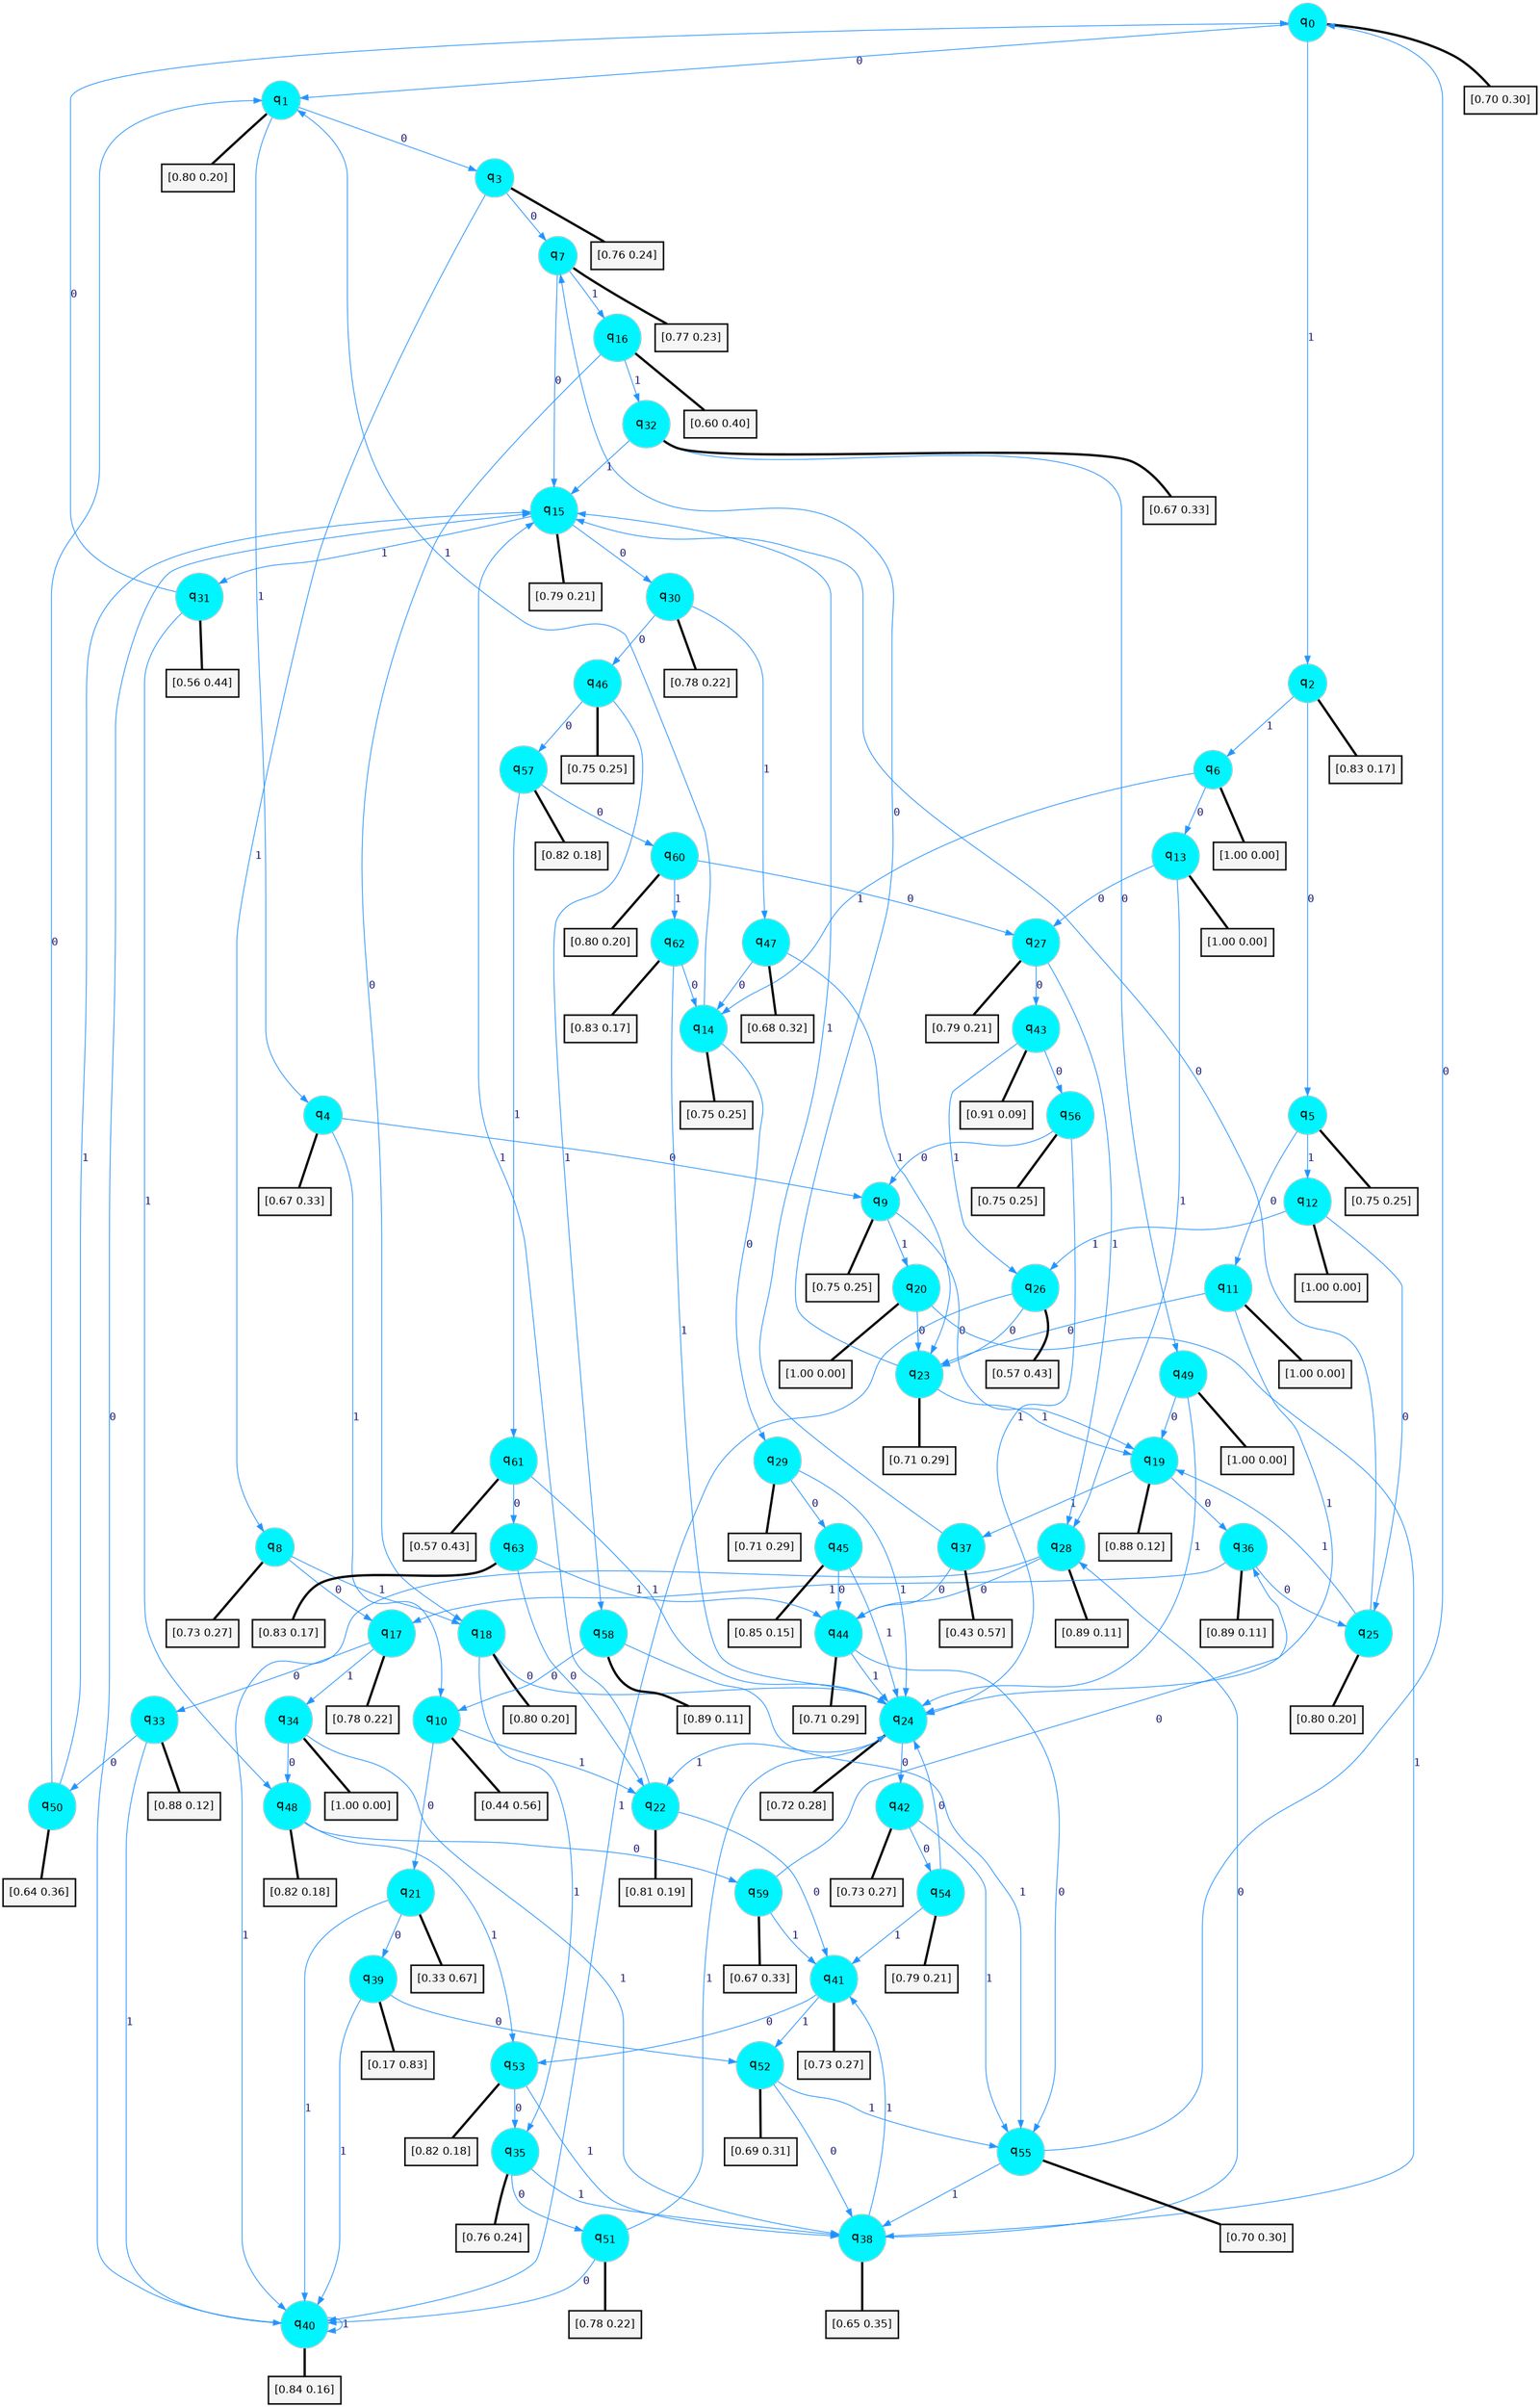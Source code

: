 digraph G {
graph [
bgcolor=transparent, dpi=300, rankdir=TD, size="40,25"];
node [
color=gray, fillcolor=turquoise1, fontcolor=black, fontname=Helvetica, fontsize=16, fontweight=bold, shape=circle, style=filled];
edge [
arrowsize=1, color=dodgerblue1, fontcolor=midnightblue, fontname=courier, fontweight=bold, penwidth=1, style=solid, weight=20];
0[label=<q<SUB>0</SUB>>];
1[label=<q<SUB>1</SUB>>];
2[label=<q<SUB>2</SUB>>];
3[label=<q<SUB>3</SUB>>];
4[label=<q<SUB>4</SUB>>];
5[label=<q<SUB>5</SUB>>];
6[label=<q<SUB>6</SUB>>];
7[label=<q<SUB>7</SUB>>];
8[label=<q<SUB>8</SUB>>];
9[label=<q<SUB>9</SUB>>];
10[label=<q<SUB>10</SUB>>];
11[label=<q<SUB>11</SUB>>];
12[label=<q<SUB>12</SUB>>];
13[label=<q<SUB>13</SUB>>];
14[label=<q<SUB>14</SUB>>];
15[label=<q<SUB>15</SUB>>];
16[label=<q<SUB>16</SUB>>];
17[label=<q<SUB>17</SUB>>];
18[label=<q<SUB>18</SUB>>];
19[label=<q<SUB>19</SUB>>];
20[label=<q<SUB>20</SUB>>];
21[label=<q<SUB>21</SUB>>];
22[label=<q<SUB>22</SUB>>];
23[label=<q<SUB>23</SUB>>];
24[label=<q<SUB>24</SUB>>];
25[label=<q<SUB>25</SUB>>];
26[label=<q<SUB>26</SUB>>];
27[label=<q<SUB>27</SUB>>];
28[label=<q<SUB>28</SUB>>];
29[label=<q<SUB>29</SUB>>];
30[label=<q<SUB>30</SUB>>];
31[label=<q<SUB>31</SUB>>];
32[label=<q<SUB>32</SUB>>];
33[label=<q<SUB>33</SUB>>];
34[label=<q<SUB>34</SUB>>];
35[label=<q<SUB>35</SUB>>];
36[label=<q<SUB>36</SUB>>];
37[label=<q<SUB>37</SUB>>];
38[label=<q<SUB>38</SUB>>];
39[label=<q<SUB>39</SUB>>];
40[label=<q<SUB>40</SUB>>];
41[label=<q<SUB>41</SUB>>];
42[label=<q<SUB>42</SUB>>];
43[label=<q<SUB>43</SUB>>];
44[label=<q<SUB>44</SUB>>];
45[label=<q<SUB>45</SUB>>];
46[label=<q<SUB>46</SUB>>];
47[label=<q<SUB>47</SUB>>];
48[label=<q<SUB>48</SUB>>];
49[label=<q<SUB>49</SUB>>];
50[label=<q<SUB>50</SUB>>];
51[label=<q<SUB>51</SUB>>];
52[label=<q<SUB>52</SUB>>];
53[label=<q<SUB>53</SUB>>];
54[label=<q<SUB>54</SUB>>];
55[label=<q<SUB>55</SUB>>];
56[label=<q<SUB>56</SUB>>];
57[label=<q<SUB>57</SUB>>];
58[label=<q<SUB>58</SUB>>];
59[label=<q<SUB>59</SUB>>];
60[label=<q<SUB>60</SUB>>];
61[label=<q<SUB>61</SUB>>];
62[label=<q<SUB>62</SUB>>];
63[label=<q<SUB>63</SUB>>];
64[label="[0.70 0.30]", shape=box,fontcolor=black, fontname=Helvetica, fontsize=14, penwidth=2, fillcolor=whitesmoke,color=black];
65[label="[0.80 0.20]", shape=box,fontcolor=black, fontname=Helvetica, fontsize=14, penwidth=2, fillcolor=whitesmoke,color=black];
66[label="[0.83 0.17]", shape=box,fontcolor=black, fontname=Helvetica, fontsize=14, penwidth=2, fillcolor=whitesmoke,color=black];
67[label="[0.76 0.24]", shape=box,fontcolor=black, fontname=Helvetica, fontsize=14, penwidth=2, fillcolor=whitesmoke,color=black];
68[label="[0.67 0.33]", shape=box,fontcolor=black, fontname=Helvetica, fontsize=14, penwidth=2, fillcolor=whitesmoke,color=black];
69[label="[0.75 0.25]", shape=box,fontcolor=black, fontname=Helvetica, fontsize=14, penwidth=2, fillcolor=whitesmoke,color=black];
70[label="[1.00 0.00]", shape=box,fontcolor=black, fontname=Helvetica, fontsize=14, penwidth=2, fillcolor=whitesmoke,color=black];
71[label="[0.77 0.23]", shape=box,fontcolor=black, fontname=Helvetica, fontsize=14, penwidth=2, fillcolor=whitesmoke,color=black];
72[label="[0.73 0.27]", shape=box,fontcolor=black, fontname=Helvetica, fontsize=14, penwidth=2, fillcolor=whitesmoke,color=black];
73[label="[0.75 0.25]", shape=box,fontcolor=black, fontname=Helvetica, fontsize=14, penwidth=2, fillcolor=whitesmoke,color=black];
74[label="[0.44 0.56]", shape=box,fontcolor=black, fontname=Helvetica, fontsize=14, penwidth=2, fillcolor=whitesmoke,color=black];
75[label="[1.00 0.00]", shape=box,fontcolor=black, fontname=Helvetica, fontsize=14, penwidth=2, fillcolor=whitesmoke,color=black];
76[label="[1.00 0.00]", shape=box,fontcolor=black, fontname=Helvetica, fontsize=14, penwidth=2, fillcolor=whitesmoke,color=black];
77[label="[1.00 0.00]", shape=box,fontcolor=black, fontname=Helvetica, fontsize=14, penwidth=2, fillcolor=whitesmoke,color=black];
78[label="[0.75 0.25]", shape=box,fontcolor=black, fontname=Helvetica, fontsize=14, penwidth=2, fillcolor=whitesmoke,color=black];
79[label="[0.79 0.21]", shape=box,fontcolor=black, fontname=Helvetica, fontsize=14, penwidth=2, fillcolor=whitesmoke,color=black];
80[label="[0.60 0.40]", shape=box,fontcolor=black, fontname=Helvetica, fontsize=14, penwidth=2, fillcolor=whitesmoke,color=black];
81[label="[0.78 0.22]", shape=box,fontcolor=black, fontname=Helvetica, fontsize=14, penwidth=2, fillcolor=whitesmoke,color=black];
82[label="[0.80 0.20]", shape=box,fontcolor=black, fontname=Helvetica, fontsize=14, penwidth=2, fillcolor=whitesmoke,color=black];
83[label="[0.88 0.12]", shape=box,fontcolor=black, fontname=Helvetica, fontsize=14, penwidth=2, fillcolor=whitesmoke,color=black];
84[label="[1.00 0.00]", shape=box,fontcolor=black, fontname=Helvetica, fontsize=14, penwidth=2, fillcolor=whitesmoke,color=black];
85[label="[0.33 0.67]", shape=box,fontcolor=black, fontname=Helvetica, fontsize=14, penwidth=2, fillcolor=whitesmoke,color=black];
86[label="[0.81 0.19]", shape=box,fontcolor=black, fontname=Helvetica, fontsize=14, penwidth=2, fillcolor=whitesmoke,color=black];
87[label="[0.71 0.29]", shape=box,fontcolor=black, fontname=Helvetica, fontsize=14, penwidth=2, fillcolor=whitesmoke,color=black];
88[label="[0.72 0.28]", shape=box,fontcolor=black, fontname=Helvetica, fontsize=14, penwidth=2, fillcolor=whitesmoke,color=black];
89[label="[0.80 0.20]", shape=box,fontcolor=black, fontname=Helvetica, fontsize=14, penwidth=2, fillcolor=whitesmoke,color=black];
90[label="[0.57 0.43]", shape=box,fontcolor=black, fontname=Helvetica, fontsize=14, penwidth=2, fillcolor=whitesmoke,color=black];
91[label="[0.79 0.21]", shape=box,fontcolor=black, fontname=Helvetica, fontsize=14, penwidth=2, fillcolor=whitesmoke,color=black];
92[label="[0.89 0.11]", shape=box,fontcolor=black, fontname=Helvetica, fontsize=14, penwidth=2, fillcolor=whitesmoke,color=black];
93[label="[0.71 0.29]", shape=box,fontcolor=black, fontname=Helvetica, fontsize=14, penwidth=2, fillcolor=whitesmoke,color=black];
94[label="[0.78 0.22]", shape=box,fontcolor=black, fontname=Helvetica, fontsize=14, penwidth=2, fillcolor=whitesmoke,color=black];
95[label="[0.56 0.44]", shape=box,fontcolor=black, fontname=Helvetica, fontsize=14, penwidth=2, fillcolor=whitesmoke,color=black];
96[label="[0.67 0.33]", shape=box,fontcolor=black, fontname=Helvetica, fontsize=14, penwidth=2, fillcolor=whitesmoke,color=black];
97[label="[0.88 0.12]", shape=box,fontcolor=black, fontname=Helvetica, fontsize=14, penwidth=2, fillcolor=whitesmoke,color=black];
98[label="[1.00 0.00]", shape=box,fontcolor=black, fontname=Helvetica, fontsize=14, penwidth=2, fillcolor=whitesmoke,color=black];
99[label="[0.76 0.24]", shape=box,fontcolor=black, fontname=Helvetica, fontsize=14, penwidth=2, fillcolor=whitesmoke,color=black];
100[label="[0.89 0.11]", shape=box,fontcolor=black, fontname=Helvetica, fontsize=14, penwidth=2, fillcolor=whitesmoke,color=black];
101[label="[0.43 0.57]", shape=box,fontcolor=black, fontname=Helvetica, fontsize=14, penwidth=2, fillcolor=whitesmoke,color=black];
102[label="[0.65 0.35]", shape=box,fontcolor=black, fontname=Helvetica, fontsize=14, penwidth=2, fillcolor=whitesmoke,color=black];
103[label="[0.17 0.83]", shape=box,fontcolor=black, fontname=Helvetica, fontsize=14, penwidth=2, fillcolor=whitesmoke,color=black];
104[label="[0.84 0.16]", shape=box,fontcolor=black, fontname=Helvetica, fontsize=14, penwidth=2, fillcolor=whitesmoke,color=black];
105[label="[0.73 0.27]", shape=box,fontcolor=black, fontname=Helvetica, fontsize=14, penwidth=2, fillcolor=whitesmoke,color=black];
106[label="[0.73 0.27]", shape=box,fontcolor=black, fontname=Helvetica, fontsize=14, penwidth=2, fillcolor=whitesmoke,color=black];
107[label="[0.91 0.09]", shape=box,fontcolor=black, fontname=Helvetica, fontsize=14, penwidth=2, fillcolor=whitesmoke,color=black];
108[label="[0.71 0.29]", shape=box,fontcolor=black, fontname=Helvetica, fontsize=14, penwidth=2, fillcolor=whitesmoke,color=black];
109[label="[0.85 0.15]", shape=box,fontcolor=black, fontname=Helvetica, fontsize=14, penwidth=2, fillcolor=whitesmoke,color=black];
110[label="[0.75 0.25]", shape=box,fontcolor=black, fontname=Helvetica, fontsize=14, penwidth=2, fillcolor=whitesmoke,color=black];
111[label="[0.68 0.32]", shape=box,fontcolor=black, fontname=Helvetica, fontsize=14, penwidth=2, fillcolor=whitesmoke,color=black];
112[label="[0.82 0.18]", shape=box,fontcolor=black, fontname=Helvetica, fontsize=14, penwidth=2, fillcolor=whitesmoke,color=black];
113[label="[1.00 0.00]", shape=box,fontcolor=black, fontname=Helvetica, fontsize=14, penwidth=2, fillcolor=whitesmoke,color=black];
114[label="[0.64 0.36]", shape=box,fontcolor=black, fontname=Helvetica, fontsize=14, penwidth=2, fillcolor=whitesmoke,color=black];
115[label="[0.78 0.22]", shape=box,fontcolor=black, fontname=Helvetica, fontsize=14, penwidth=2, fillcolor=whitesmoke,color=black];
116[label="[0.69 0.31]", shape=box,fontcolor=black, fontname=Helvetica, fontsize=14, penwidth=2, fillcolor=whitesmoke,color=black];
117[label="[0.82 0.18]", shape=box,fontcolor=black, fontname=Helvetica, fontsize=14, penwidth=2, fillcolor=whitesmoke,color=black];
118[label="[0.79 0.21]", shape=box,fontcolor=black, fontname=Helvetica, fontsize=14, penwidth=2, fillcolor=whitesmoke,color=black];
119[label="[0.70 0.30]", shape=box,fontcolor=black, fontname=Helvetica, fontsize=14, penwidth=2, fillcolor=whitesmoke,color=black];
120[label="[0.75 0.25]", shape=box,fontcolor=black, fontname=Helvetica, fontsize=14, penwidth=2, fillcolor=whitesmoke,color=black];
121[label="[0.82 0.18]", shape=box,fontcolor=black, fontname=Helvetica, fontsize=14, penwidth=2, fillcolor=whitesmoke,color=black];
122[label="[0.89 0.11]", shape=box,fontcolor=black, fontname=Helvetica, fontsize=14, penwidth=2, fillcolor=whitesmoke,color=black];
123[label="[0.67 0.33]", shape=box,fontcolor=black, fontname=Helvetica, fontsize=14, penwidth=2, fillcolor=whitesmoke,color=black];
124[label="[0.80 0.20]", shape=box,fontcolor=black, fontname=Helvetica, fontsize=14, penwidth=2, fillcolor=whitesmoke,color=black];
125[label="[0.57 0.43]", shape=box,fontcolor=black, fontname=Helvetica, fontsize=14, penwidth=2, fillcolor=whitesmoke,color=black];
126[label="[0.83 0.17]", shape=box,fontcolor=black, fontname=Helvetica, fontsize=14, penwidth=2, fillcolor=whitesmoke,color=black];
127[label="[0.83 0.17]", shape=box,fontcolor=black, fontname=Helvetica, fontsize=14, penwidth=2, fillcolor=whitesmoke,color=black];
0->1 [label=0];
0->2 [label=1];
0->64 [arrowhead=none, penwidth=3,color=black];
1->3 [label=0];
1->4 [label=1];
1->65 [arrowhead=none, penwidth=3,color=black];
2->5 [label=0];
2->6 [label=1];
2->66 [arrowhead=none, penwidth=3,color=black];
3->7 [label=0];
3->8 [label=1];
3->67 [arrowhead=none, penwidth=3,color=black];
4->9 [label=0];
4->10 [label=1];
4->68 [arrowhead=none, penwidth=3,color=black];
5->11 [label=0];
5->12 [label=1];
5->69 [arrowhead=none, penwidth=3,color=black];
6->13 [label=0];
6->14 [label=1];
6->70 [arrowhead=none, penwidth=3,color=black];
7->15 [label=0];
7->16 [label=1];
7->71 [arrowhead=none, penwidth=3,color=black];
8->17 [label=0];
8->18 [label=1];
8->72 [arrowhead=none, penwidth=3,color=black];
9->19 [label=0];
9->20 [label=1];
9->73 [arrowhead=none, penwidth=3,color=black];
10->21 [label=0];
10->22 [label=1];
10->74 [arrowhead=none, penwidth=3,color=black];
11->23 [label=0];
11->24 [label=1];
11->75 [arrowhead=none, penwidth=3,color=black];
12->25 [label=0];
12->26 [label=1];
12->76 [arrowhead=none, penwidth=3,color=black];
13->27 [label=0];
13->28 [label=1];
13->77 [arrowhead=none, penwidth=3,color=black];
14->29 [label=0];
14->1 [label=1];
14->78 [arrowhead=none, penwidth=3,color=black];
15->30 [label=0];
15->31 [label=1];
15->79 [arrowhead=none, penwidth=3,color=black];
16->18 [label=0];
16->32 [label=1];
16->80 [arrowhead=none, penwidth=3,color=black];
17->33 [label=0];
17->34 [label=1];
17->81 [arrowhead=none, penwidth=3,color=black];
18->24 [label=0];
18->35 [label=1];
18->82 [arrowhead=none, penwidth=3,color=black];
19->36 [label=0];
19->37 [label=1];
19->83 [arrowhead=none, penwidth=3,color=black];
20->23 [label=0];
20->38 [label=1];
20->84 [arrowhead=none, penwidth=3,color=black];
21->39 [label=0];
21->40 [label=1];
21->85 [arrowhead=none, penwidth=3,color=black];
22->41 [label=0];
22->15 [label=1];
22->86 [arrowhead=none, penwidth=3,color=black];
23->7 [label=0];
23->19 [label=1];
23->87 [arrowhead=none, penwidth=3,color=black];
24->42 [label=0];
24->22 [label=1];
24->88 [arrowhead=none, penwidth=3,color=black];
25->15 [label=0];
25->19 [label=1];
25->89 [arrowhead=none, penwidth=3,color=black];
26->23 [label=0];
26->40 [label=1];
26->90 [arrowhead=none, penwidth=3,color=black];
27->43 [label=0];
27->28 [label=1];
27->91 [arrowhead=none, penwidth=3,color=black];
28->44 [label=0];
28->40 [label=1];
28->92 [arrowhead=none, penwidth=3,color=black];
29->45 [label=0];
29->24 [label=1];
29->93 [arrowhead=none, penwidth=3,color=black];
30->46 [label=0];
30->47 [label=1];
30->94 [arrowhead=none, penwidth=3,color=black];
31->0 [label=0];
31->48 [label=1];
31->95 [arrowhead=none, penwidth=3,color=black];
32->49 [label=0];
32->15 [label=1];
32->96 [arrowhead=none, penwidth=3,color=black];
33->50 [label=0];
33->40 [label=1];
33->97 [arrowhead=none, penwidth=3,color=black];
34->48 [label=0];
34->38 [label=1];
34->98 [arrowhead=none, penwidth=3,color=black];
35->51 [label=0];
35->38 [label=1];
35->99 [arrowhead=none, penwidth=3,color=black];
36->25 [label=0];
36->17 [label=1];
36->100 [arrowhead=none, penwidth=3,color=black];
37->44 [label=0];
37->15 [label=1];
37->101 [arrowhead=none, penwidth=3,color=black];
38->28 [label=0];
38->41 [label=1];
38->102 [arrowhead=none, penwidth=3,color=black];
39->52 [label=0];
39->40 [label=1];
39->103 [arrowhead=none, penwidth=3,color=black];
40->15 [label=0];
40->40 [label=1];
40->104 [arrowhead=none, penwidth=3,color=black];
41->53 [label=0];
41->52 [label=1];
41->105 [arrowhead=none, penwidth=3,color=black];
42->54 [label=0];
42->55 [label=1];
42->106 [arrowhead=none, penwidth=3,color=black];
43->56 [label=0];
43->26 [label=1];
43->107 [arrowhead=none, penwidth=3,color=black];
44->55 [label=0];
44->24 [label=1];
44->108 [arrowhead=none, penwidth=3,color=black];
45->44 [label=0];
45->24 [label=1];
45->109 [arrowhead=none, penwidth=3,color=black];
46->57 [label=0];
46->58 [label=1];
46->110 [arrowhead=none, penwidth=3,color=black];
47->14 [label=0];
47->23 [label=1];
47->111 [arrowhead=none, penwidth=3,color=black];
48->59 [label=0];
48->53 [label=1];
48->112 [arrowhead=none, penwidth=3,color=black];
49->19 [label=0];
49->24 [label=1];
49->113 [arrowhead=none, penwidth=3,color=black];
50->1 [label=0];
50->15 [label=1];
50->114 [arrowhead=none, penwidth=3,color=black];
51->40 [label=0];
51->24 [label=1];
51->115 [arrowhead=none, penwidth=3,color=black];
52->38 [label=0];
52->55 [label=1];
52->116 [arrowhead=none, penwidth=3,color=black];
53->35 [label=0];
53->38 [label=1];
53->117 [arrowhead=none, penwidth=3,color=black];
54->24 [label=0];
54->41 [label=1];
54->118 [arrowhead=none, penwidth=3,color=black];
55->0 [label=0];
55->38 [label=1];
55->119 [arrowhead=none, penwidth=3,color=black];
56->9 [label=0];
56->24 [label=1];
56->120 [arrowhead=none, penwidth=3,color=black];
57->60 [label=0];
57->61 [label=1];
57->121 [arrowhead=none, penwidth=3,color=black];
58->10 [label=0];
58->55 [label=1];
58->122 [arrowhead=none, penwidth=3,color=black];
59->36 [label=0];
59->41 [label=1];
59->123 [arrowhead=none, penwidth=3,color=black];
60->27 [label=0];
60->62 [label=1];
60->124 [arrowhead=none, penwidth=3,color=black];
61->63 [label=0];
61->24 [label=1];
61->125 [arrowhead=none, penwidth=3,color=black];
62->14 [label=0];
62->24 [label=1];
62->126 [arrowhead=none, penwidth=3,color=black];
63->22 [label=0];
63->44 [label=1];
63->127 [arrowhead=none, penwidth=3,color=black];
}
